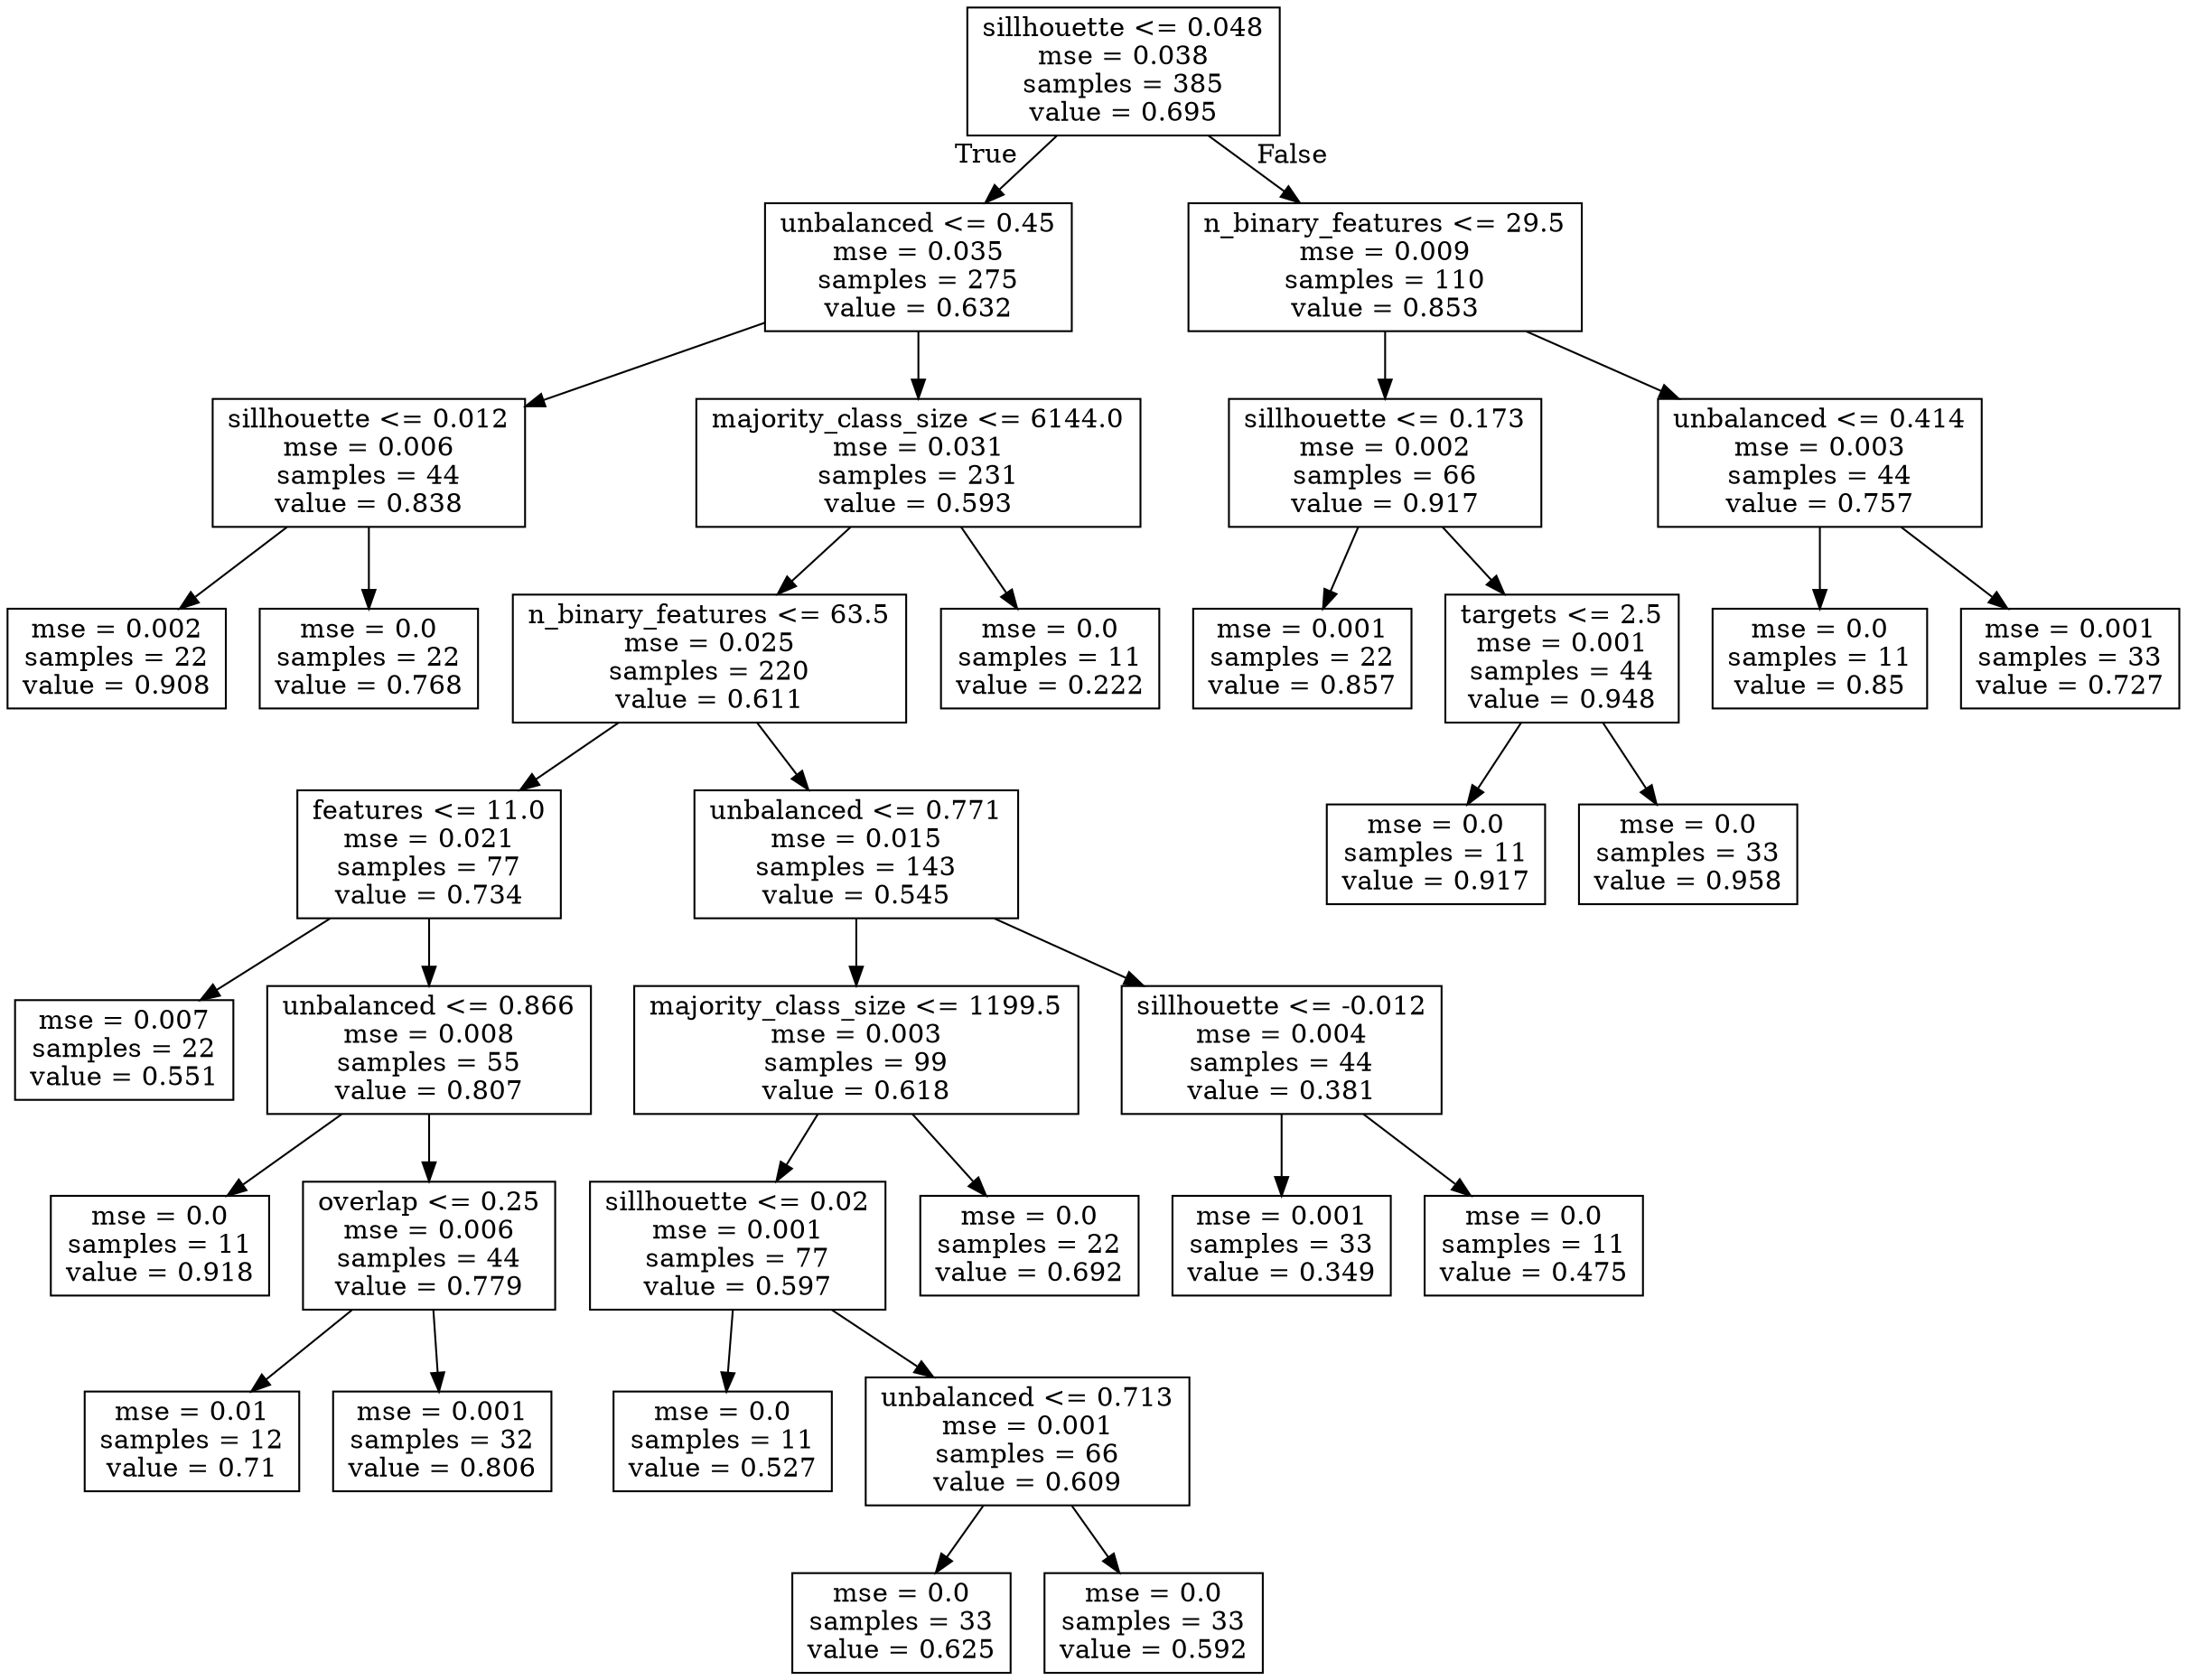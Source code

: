 digraph Tree {
node [shape=box] ;
0 [label="sillhouette <= 0.048\nmse = 0.038\nsamples = 385\nvalue = 0.695"] ;
1 [label="unbalanced <= 0.45\nmse = 0.035\nsamples = 275\nvalue = 0.632"] ;
0 -> 1 [labeldistance=2.5, labelangle=45, headlabel="True"] ;
2 [label="sillhouette <= 0.012\nmse = 0.006\nsamples = 44\nvalue = 0.838"] ;
1 -> 2 ;
3 [label="mse = 0.002\nsamples = 22\nvalue = 0.908"] ;
2 -> 3 ;
4 [label="mse = 0.0\nsamples = 22\nvalue = 0.768"] ;
2 -> 4 ;
5 [label="majority_class_size <= 6144.0\nmse = 0.031\nsamples = 231\nvalue = 0.593"] ;
1 -> 5 ;
6 [label="n_binary_features <= 63.5\nmse = 0.025\nsamples = 220\nvalue = 0.611"] ;
5 -> 6 ;
7 [label="features <= 11.0\nmse = 0.021\nsamples = 77\nvalue = 0.734"] ;
6 -> 7 ;
8 [label="mse = 0.007\nsamples = 22\nvalue = 0.551"] ;
7 -> 8 ;
9 [label="unbalanced <= 0.866\nmse = 0.008\nsamples = 55\nvalue = 0.807"] ;
7 -> 9 ;
10 [label="mse = 0.0\nsamples = 11\nvalue = 0.918"] ;
9 -> 10 ;
11 [label="overlap <= 0.25\nmse = 0.006\nsamples = 44\nvalue = 0.779"] ;
9 -> 11 ;
12 [label="mse = 0.01\nsamples = 12\nvalue = 0.71"] ;
11 -> 12 ;
13 [label="mse = 0.001\nsamples = 32\nvalue = 0.806"] ;
11 -> 13 ;
14 [label="unbalanced <= 0.771\nmse = 0.015\nsamples = 143\nvalue = 0.545"] ;
6 -> 14 ;
15 [label="majority_class_size <= 1199.5\nmse = 0.003\nsamples = 99\nvalue = 0.618"] ;
14 -> 15 ;
16 [label="sillhouette <= 0.02\nmse = 0.001\nsamples = 77\nvalue = 0.597"] ;
15 -> 16 ;
17 [label="mse = 0.0\nsamples = 11\nvalue = 0.527"] ;
16 -> 17 ;
18 [label="unbalanced <= 0.713\nmse = 0.001\nsamples = 66\nvalue = 0.609"] ;
16 -> 18 ;
19 [label="mse = 0.0\nsamples = 33\nvalue = 0.625"] ;
18 -> 19 ;
20 [label="mse = 0.0\nsamples = 33\nvalue = 0.592"] ;
18 -> 20 ;
21 [label="mse = 0.0\nsamples = 22\nvalue = 0.692"] ;
15 -> 21 ;
22 [label="sillhouette <= -0.012\nmse = 0.004\nsamples = 44\nvalue = 0.381"] ;
14 -> 22 ;
23 [label="mse = 0.001\nsamples = 33\nvalue = 0.349"] ;
22 -> 23 ;
24 [label="mse = 0.0\nsamples = 11\nvalue = 0.475"] ;
22 -> 24 ;
25 [label="mse = 0.0\nsamples = 11\nvalue = 0.222"] ;
5 -> 25 ;
26 [label="n_binary_features <= 29.5\nmse = 0.009\nsamples = 110\nvalue = 0.853"] ;
0 -> 26 [labeldistance=2.5, labelangle=-45, headlabel="False"] ;
27 [label="sillhouette <= 0.173\nmse = 0.002\nsamples = 66\nvalue = 0.917"] ;
26 -> 27 ;
28 [label="mse = 0.001\nsamples = 22\nvalue = 0.857"] ;
27 -> 28 ;
29 [label="targets <= 2.5\nmse = 0.001\nsamples = 44\nvalue = 0.948"] ;
27 -> 29 ;
30 [label="mse = 0.0\nsamples = 11\nvalue = 0.917"] ;
29 -> 30 ;
31 [label="mse = 0.0\nsamples = 33\nvalue = 0.958"] ;
29 -> 31 ;
32 [label="unbalanced <= 0.414\nmse = 0.003\nsamples = 44\nvalue = 0.757"] ;
26 -> 32 ;
33 [label="mse = 0.0\nsamples = 11\nvalue = 0.85"] ;
32 -> 33 ;
34 [label="mse = 0.001\nsamples = 33\nvalue = 0.727"] ;
32 -> 34 ;
}